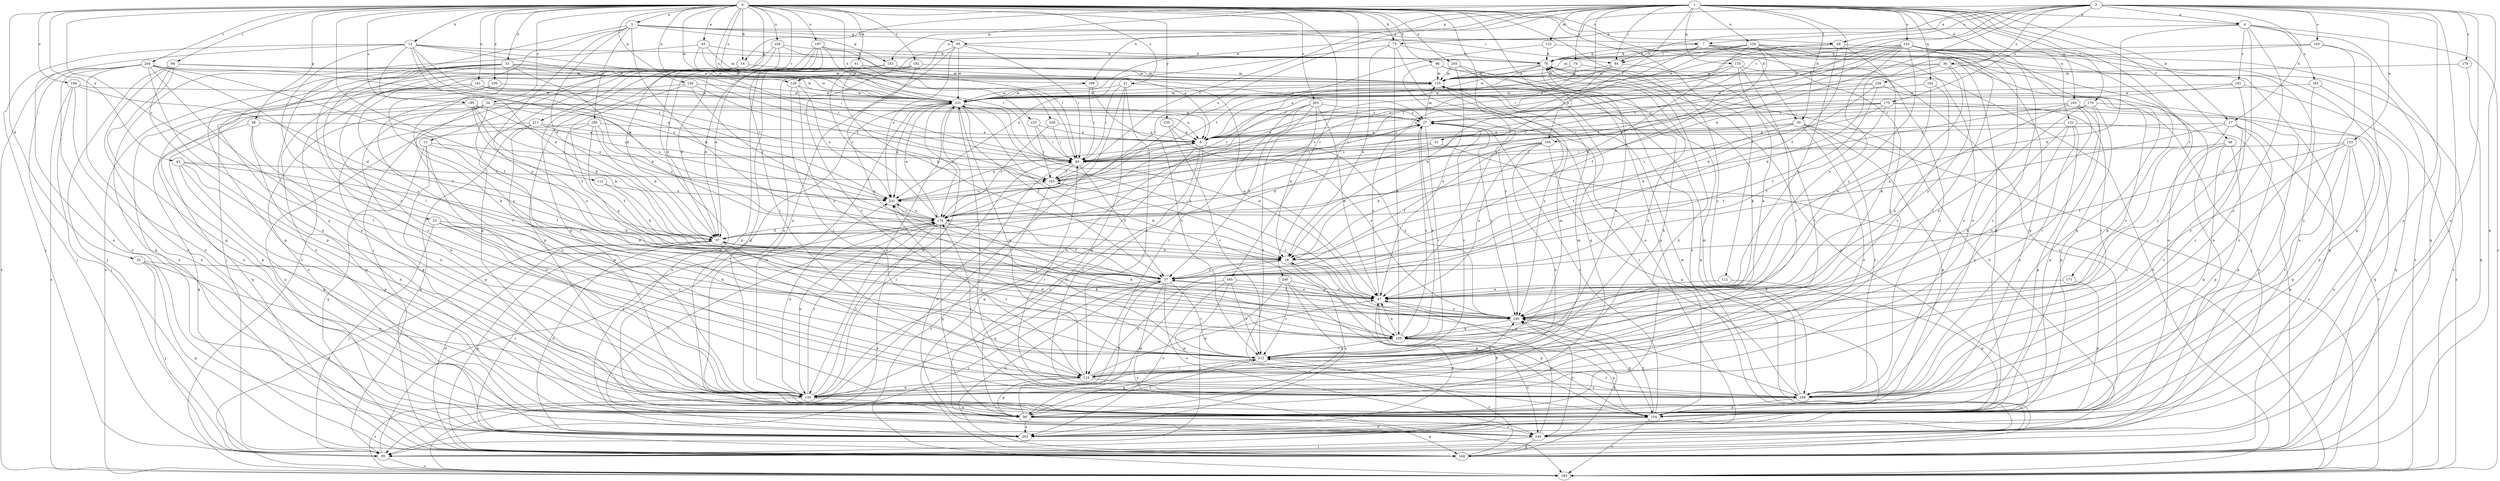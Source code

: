 strict digraph  {
0;
1;
2;
3;
4;
7;
9;
12;
13;
14;
17;
18;
21;
22;
24;
26;
27;
32;
33;
35;
36;
37;
41;
43;
45;
47;
48;
51;
57;
58;
65;
66;
75;
76;
78;
84;
85;
94;
95;
98;
104;
105;
112;
113;
115;
122;
125;
126;
129;
132;
133;
135;
141;
142;
143;
145;
150;
153;
154;
155;
161;
163;
164;
165;
170;
171;
174;
175;
179;
180;
181;
182;
183;
192;
193;
194;
195;
197;
199;
202;
203;
204;
211;
212;
221;
223;
226;
229;
230;
231;
235;
238;
240;
245;
246;
249;
0 -> 3  [label=a];
0 -> 12  [label=b];
0 -> 13  [label=b];
0 -> 14  [label=b];
0 -> 21  [label=c];
0 -> 22  [label=c];
0 -> 24  [label=c];
0 -> 26  [label=c];
0 -> 32  [label=d];
0 -> 33  [label=d];
0 -> 35  [label=d];
0 -> 41  [label=e];
0 -> 43  [label=e];
0 -> 45  [label=e];
0 -> 47  [label=e];
0 -> 58  [label=g];
0 -> 75  [label=h];
0 -> 94  [label=j];
0 -> 98  [label=k];
0 -> 104  [label=k];
0 -> 112  [label=l];
0 -> 113  [label=l];
0 -> 126  [label=n];
0 -> 141  [label=o];
0 -> 150  [label=p];
0 -> 165  [label=r];
0 -> 192  [label=t];
0 -> 194  [label=u];
0 -> 195  [label=u];
0 -> 197  [label=u];
0 -> 199  [label=u];
0 -> 203  [label=v];
0 -> 204  [label=v];
0 -> 211  [label=v];
0 -> 221  [label=w];
0 -> 223  [label=x];
0 -> 226  [label=x];
0 -> 229  [label=x];
0 -> 230  [label=x];
0 -> 235  [label=y];
0 -> 245  [label=z];
0 -> 246  [label=z];
0 -> 249  [label=z];
1 -> 4  [label=a];
1 -> 14  [label=b];
1 -> 17  [label=b];
1 -> 35  [label=d];
1 -> 36  [label=d];
1 -> 48  [label=f];
1 -> 51  [label=f];
1 -> 57  [label=f];
1 -> 65  [label=g];
1 -> 78  [label=i];
1 -> 84  [label=i];
1 -> 122  [label=m];
1 -> 126  [label=n];
1 -> 129  [label=n];
1 -> 132  [label=n];
1 -> 142  [label=o];
1 -> 153  [label=p];
1 -> 155  [label=q];
1 -> 161  [label=q];
1 -> 163  [label=q];
1 -> 170  [label=r];
1 -> 171  [label=r];
1 -> 174  [label=r];
1 -> 193  [label=t];
1 -> 199  [label=u];
1 -> 231  [label=x];
2 -> 4  [label=a];
2 -> 7  [label=a];
2 -> 17  [label=b];
2 -> 26  [label=c];
2 -> 27  [label=c];
2 -> 37  [label=d];
2 -> 84  [label=i];
2 -> 95  [label=j];
2 -> 104  [label=k];
2 -> 133  [label=n];
2 -> 143  [label=o];
2 -> 145  [label=o];
2 -> 164  [label=q];
2 -> 175  [label=s];
2 -> 179  [label=s];
2 -> 202  [label=u];
2 -> 221  [label=w];
2 -> 238  [label=y];
3 -> 7  [label=a];
3 -> 18  [label=b];
3 -> 37  [label=d];
3 -> 65  [label=g];
3 -> 66  [label=g];
3 -> 84  [label=i];
3 -> 115  [label=l];
3 -> 153  [label=p];
3 -> 180  [label=s];
3 -> 240  [label=y];
4 -> 18  [label=b];
4 -> 75  [label=h];
4 -> 164  [label=q];
4 -> 181  [label=s];
4 -> 182  [label=s];
4 -> 183  [label=s];
4 -> 240  [label=y];
4 -> 249  [label=z];
7 -> 76  [label=h];
7 -> 84  [label=i];
7 -> 145  [label=o];
7 -> 154  [label=p];
7 -> 164  [label=q];
7 -> 174  [label=r];
7 -> 249  [label=z];
9 -> 85  [label=i];
9 -> 145  [label=o];
9 -> 164  [label=q];
9 -> 240  [label=y];
9 -> 249  [label=z];
12 -> 37  [label=d];
12 -> 76  [label=h];
12 -> 85  [label=i];
12 -> 95  [label=j];
12 -> 174  [label=r];
12 -> 193  [label=t];
12 -> 202  [label=u];
12 -> 212  [label=v];
12 -> 221  [label=w];
12 -> 231  [label=x];
13 -> 85  [label=i];
13 -> 105  [label=k];
13 -> 135  [label=n];
13 -> 154  [label=p];
13 -> 164  [label=q];
14 -> 95  [label=j];
14 -> 125  [label=m];
14 -> 202  [label=u];
17 -> 9  [label=a];
17 -> 57  [label=f];
17 -> 154  [label=p];
17 -> 183  [label=s];
17 -> 240  [label=y];
17 -> 249  [label=z];
18 -> 57  [label=f];
18 -> 135  [label=n];
18 -> 202  [label=u];
18 -> 249  [label=z];
21 -> 47  [label=e];
21 -> 66  [label=g];
21 -> 85  [label=i];
21 -> 95  [label=j];
21 -> 115  [label=l];
21 -> 221  [label=w];
22 -> 37  [label=d];
22 -> 95  [label=j];
22 -> 105  [label=k];
22 -> 135  [label=n];
22 -> 212  [label=v];
24 -> 9  [label=a];
24 -> 27  [label=c];
24 -> 135  [label=n];
24 -> 164  [label=q];
24 -> 202  [label=u];
24 -> 212  [label=v];
24 -> 231  [label=x];
24 -> 249  [label=z];
26 -> 47  [label=e];
26 -> 76  [label=h];
26 -> 105  [label=k];
26 -> 154  [label=p];
26 -> 193  [label=t];
27 -> 9  [label=a];
27 -> 105  [label=k];
27 -> 125  [label=m];
27 -> 212  [label=v];
27 -> 240  [label=y];
32 -> 57  [label=f];
32 -> 95  [label=j];
32 -> 135  [label=n];
32 -> 164  [label=q];
33 -> 18  [label=b];
33 -> 66  [label=g];
33 -> 85  [label=i];
33 -> 105  [label=k];
33 -> 115  [label=l];
33 -> 125  [label=m];
33 -> 135  [label=n];
33 -> 183  [label=s];
33 -> 221  [label=w];
33 -> 249  [label=z];
35 -> 9  [label=a];
35 -> 57  [label=f];
35 -> 66  [label=g];
35 -> 135  [label=n];
35 -> 174  [label=r];
35 -> 183  [label=s];
35 -> 249  [label=z];
36 -> 9  [label=a];
36 -> 18  [label=b];
36 -> 47  [label=e];
36 -> 125  [label=m];
36 -> 183  [label=s];
36 -> 240  [label=y];
37 -> 18  [label=b];
37 -> 105  [label=k];
37 -> 115  [label=l];
37 -> 164  [label=q];
37 -> 183  [label=s];
37 -> 212  [label=v];
41 -> 18  [label=b];
41 -> 27  [label=c];
41 -> 37  [label=d];
41 -> 85  [label=i];
41 -> 125  [label=m];
41 -> 154  [label=p];
43 -> 57  [label=f];
43 -> 66  [label=g];
43 -> 135  [label=n];
43 -> 154  [label=p];
43 -> 193  [label=t];
45 -> 76  [label=h];
45 -> 85  [label=i];
45 -> 125  [label=m];
45 -> 164  [label=q];
45 -> 221  [label=w];
47 -> 27  [label=c];
47 -> 57  [label=f];
47 -> 154  [label=p];
47 -> 221  [label=w];
47 -> 240  [label=y];
48 -> 66  [label=g];
48 -> 85  [label=i];
48 -> 154  [label=p];
48 -> 249  [label=z];
51 -> 37  [label=d];
51 -> 85  [label=i];
51 -> 183  [label=s];
57 -> 47  [label=e];
57 -> 95  [label=j];
57 -> 135  [label=n];
57 -> 145  [label=o];
57 -> 164  [label=q];
57 -> 183  [label=s];
57 -> 212  [label=v];
58 -> 9  [label=a];
58 -> 66  [label=g];
58 -> 135  [label=n];
58 -> 164  [label=q];
65 -> 37  [label=d];
65 -> 76  [label=h];
65 -> 85  [label=i];
65 -> 135  [label=n];
65 -> 221  [label=w];
65 -> 231  [label=x];
66 -> 57  [label=f];
66 -> 76  [label=h];
66 -> 145  [label=o];
66 -> 164  [label=q];
66 -> 202  [label=u];
66 -> 212  [label=v];
75 -> 18  [label=b];
75 -> 76  [label=h];
75 -> 105  [label=k];
75 -> 145  [label=o];
75 -> 231  [label=x];
76 -> 125  [label=m];
76 -> 174  [label=r];
76 -> 183  [label=s];
76 -> 202  [label=u];
76 -> 212  [label=v];
76 -> 221  [label=w];
78 -> 9  [label=a];
78 -> 105  [label=k];
78 -> 125  [label=m];
84 -> 18  [label=b];
84 -> 115  [label=l];
84 -> 125  [label=m];
84 -> 193  [label=t];
85 -> 27  [label=c];
85 -> 57  [label=f];
85 -> 145  [label=o];
85 -> 193  [label=t];
94 -> 66  [label=g];
94 -> 85  [label=i];
94 -> 95  [label=j];
94 -> 125  [label=m];
94 -> 154  [label=p];
94 -> 202  [label=u];
94 -> 221  [label=w];
95 -> 18  [label=b];
95 -> 76  [label=h];
95 -> 174  [label=r];
95 -> 183  [label=s];
98 -> 125  [label=m];
98 -> 145  [label=o];
98 -> 164  [label=q];
98 -> 240  [label=y];
104 -> 18  [label=b];
104 -> 47  [label=e];
104 -> 57  [label=f];
104 -> 85  [label=i];
104 -> 135  [label=n];
104 -> 154  [label=p];
105 -> 27  [label=c];
105 -> 37  [label=d];
105 -> 47  [label=e];
105 -> 145  [label=o];
105 -> 154  [label=p];
105 -> 212  [label=v];
112 -> 47  [label=e];
112 -> 154  [label=p];
113 -> 18  [label=b];
113 -> 231  [label=x];
115 -> 47  [label=e];
115 -> 66  [label=g];
115 -> 76  [label=h];
115 -> 135  [label=n];
115 -> 221  [label=w];
115 -> 231  [label=x];
115 -> 240  [label=y];
115 -> 249  [label=z];
122 -> 76  [label=h];
122 -> 95  [label=j];
122 -> 174  [label=r];
125 -> 221  [label=w];
125 -> 240  [label=y];
126 -> 115  [label=l];
126 -> 221  [label=w];
126 -> 231  [label=x];
126 -> 240  [label=y];
129 -> 9  [label=a];
129 -> 18  [label=b];
129 -> 57  [label=f];
129 -> 66  [label=g];
129 -> 76  [label=h];
129 -> 115  [label=l];
129 -> 202  [label=u];
129 -> 221  [label=w];
129 -> 249  [label=z];
132 -> 9  [label=a];
132 -> 66  [label=g];
132 -> 105  [label=k];
132 -> 135  [label=n];
132 -> 164  [label=q];
132 -> 249  [label=z];
133 -> 57  [label=f];
133 -> 66  [label=g];
133 -> 85  [label=i];
133 -> 202  [label=u];
133 -> 240  [label=y];
133 -> 249  [label=z];
135 -> 66  [label=g];
135 -> 76  [label=h];
135 -> 85  [label=i];
135 -> 125  [label=m];
135 -> 174  [label=r];
135 -> 183  [label=s];
135 -> 221  [label=w];
135 -> 231  [label=x];
141 -> 9  [label=a];
141 -> 57  [label=f];
141 -> 193  [label=t];
141 -> 202  [label=u];
141 -> 221  [label=w];
142 -> 47  [label=e];
142 -> 66  [label=g];
142 -> 76  [label=h];
142 -> 85  [label=i];
142 -> 95  [label=j];
142 -> 115  [label=l];
142 -> 125  [label=m];
142 -> 135  [label=n];
142 -> 145  [label=o];
142 -> 174  [label=r];
142 -> 183  [label=s];
142 -> 193  [label=t];
142 -> 221  [label=w];
142 -> 240  [label=y];
142 -> 249  [label=z];
143 -> 9  [label=a];
143 -> 76  [label=h];
143 -> 154  [label=p];
143 -> 249  [label=z];
145 -> 47  [label=e];
145 -> 95  [label=j];
145 -> 125  [label=m];
145 -> 164  [label=q];
145 -> 240  [label=y];
150 -> 57  [label=f];
150 -> 174  [label=r];
150 -> 193  [label=t];
150 -> 212  [label=v];
150 -> 221  [label=w];
153 -> 37  [label=d];
153 -> 125  [label=m];
153 -> 174  [label=r];
154 -> 27  [label=c];
154 -> 183  [label=s];
154 -> 202  [label=u];
154 -> 221  [label=w];
154 -> 240  [label=y];
155 -> 105  [label=k];
155 -> 115  [label=l];
155 -> 125  [label=m];
155 -> 202  [label=u];
155 -> 231  [label=x];
161 -> 47  [label=e];
161 -> 212  [label=v];
161 -> 221  [label=w];
163 -> 18  [label=b];
163 -> 27  [label=c];
163 -> 154  [label=p];
163 -> 164  [label=q];
163 -> 212  [label=v];
163 -> 240  [label=y];
164 -> 37  [label=d];
164 -> 212  [label=v];
164 -> 240  [label=y];
165 -> 47  [label=e];
165 -> 66  [label=g];
165 -> 154  [label=p];
165 -> 202  [label=u];
165 -> 212  [label=v];
170 -> 27  [label=c];
170 -> 85  [label=i];
170 -> 154  [label=p];
170 -> 202  [label=u];
170 -> 212  [label=v];
170 -> 240  [label=y];
171 -> 47  [label=e];
171 -> 154  [label=p];
174 -> 37  [label=d];
174 -> 57  [label=f];
174 -> 66  [label=g];
174 -> 105  [label=k];
174 -> 135  [label=n];
174 -> 183  [label=s];
174 -> 221  [label=w];
174 -> 231  [label=x];
175 -> 9  [label=a];
175 -> 27  [label=c];
175 -> 57  [label=f];
175 -> 85  [label=i];
175 -> 154  [label=p];
175 -> 174  [label=r];
175 -> 212  [label=v];
179 -> 125  [label=m];
179 -> 164  [label=q];
180 -> 9  [label=a];
180 -> 37  [label=d];
180 -> 47  [label=e];
180 -> 57  [label=f];
180 -> 174  [label=r];
180 -> 202  [label=u];
181 -> 164  [label=q];
181 -> 193  [label=t];
181 -> 221  [label=w];
181 -> 249  [label=z];
182 -> 183  [label=s];
182 -> 221  [label=w];
182 -> 249  [label=z];
192 -> 37  [label=d];
192 -> 66  [label=g];
192 -> 125  [label=m];
192 -> 135  [label=n];
192 -> 154  [label=p];
192 -> 212  [label=v];
192 -> 240  [label=y];
193 -> 183  [label=s];
193 -> 231  [label=x];
194 -> 37  [label=d];
194 -> 95  [label=j];
194 -> 145  [label=o];
194 -> 183  [label=s];
194 -> 221  [label=w];
195 -> 18  [label=b];
195 -> 27  [label=c];
195 -> 37  [label=d];
195 -> 47  [label=e];
195 -> 154  [label=p];
195 -> 231  [label=x];
197 -> 37  [label=d];
197 -> 76  [label=h];
197 -> 85  [label=i];
197 -> 115  [label=l];
197 -> 154  [label=p];
197 -> 164  [label=q];
197 -> 221  [label=w];
199 -> 85  [label=i];
199 -> 212  [label=v];
199 -> 221  [label=w];
202 -> 37  [label=d];
202 -> 47  [label=e];
202 -> 174  [label=r];
203 -> 18  [label=b];
203 -> 27  [label=c];
203 -> 47  [label=e];
203 -> 57  [label=f];
203 -> 115  [label=l];
203 -> 135  [label=n];
203 -> 249  [label=z];
204 -> 57  [label=f];
204 -> 95  [label=j];
204 -> 115  [label=l];
204 -> 125  [label=m];
204 -> 135  [label=n];
204 -> 145  [label=o];
204 -> 183  [label=s];
204 -> 202  [label=u];
204 -> 231  [label=x];
204 -> 240  [label=y];
211 -> 9  [label=a];
211 -> 66  [label=g];
211 -> 85  [label=i];
211 -> 135  [label=n];
211 -> 164  [label=q];
212 -> 27  [label=c];
212 -> 66  [label=g];
212 -> 115  [label=l];
212 -> 125  [label=m];
212 -> 231  [label=x];
212 -> 249  [label=z];
221 -> 27  [label=c];
221 -> 47  [label=e];
221 -> 57  [label=f];
221 -> 105  [label=k];
221 -> 125  [label=m];
221 -> 135  [label=n];
221 -> 174  [label=r];
221 -> 202  [label=u];
221 -> 231  [label=x];
221 -> 249  [label=z];
223 -> 9  [label=a];
223 -> 85  [label=i];
223 -> 193  [label=t];
226 -> 9  [label=a];
226 -> 66  [label=g];
226 -> 76  [label=h];
226 -> 95  [label=j];
226 -> 183  [label=s];
229 -> 9  [label=a];
229 -> 85  [label=i];
229 -> 174  [label=r];
230 -> 145  [label=o];
230 -> 221  [label=w];
230 -> 240  [label=y];
231 -> 9  [label=a];
231 -> 174  [label=r];
235 -> 9  [label=a];
235 -> 212  [label=v];
235 -> 240  [label=y];
238 -> 37  [label=d];
238 -> 57  [label=f];
238 -> 85  [label=i];
238 -> 212  [label=v];
238 -> 221  [label=w];
240 -> 105  [label=k];
240 -> 154  [label=p];
240 -> 193  [label=t];
245 -> 47  [label=e];
245 -> 66  [label=g];
245 -> 125  [label=m];
245 -> 154  [label=p];
246 -> 47  [label=e];
246 -> 66  [label=g];
246 -> 95  [label=j];
246 -> 154  [label=p];
246 -> 212  [label=v];
249 -> 27  [label=c];
249 -> 85  [label=i];
249 -> 125  [label=m];
249 -> 154  [label=p];
249 -> 174  [label=r];
}
